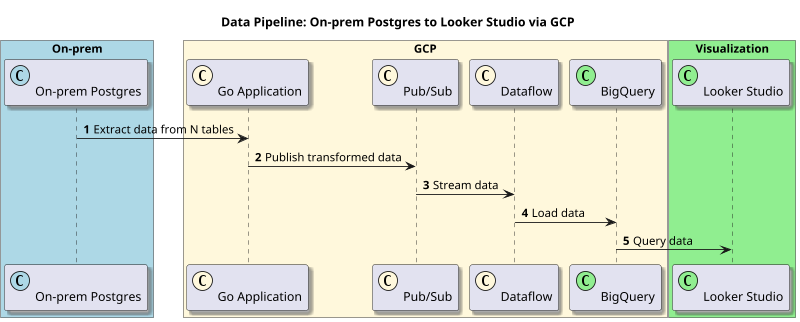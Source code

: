 @startuml

!define GCPIcons https://raw.githubusercontent.com/kevinswiber/puml-gcp-icons/v2.0.0/dist

title Data Pipeline: On-prem Postgres to Looker Studio via GCP

skinparam handwritten false
skinparam shadowing true
scale 800 width
skinparam monochrome false
autonumber

participant "<$CloudSQL>\nOn-prem Postgres" as Postgres <<(C,#ADD8E6)>>
participant "<$CloudRun>\nGo Application" as GoApp <<(C,#FFF8DC)>>
participant "<$CloudPubSub>\nPub/Sub" as PubSub <<(C,#FFF8DC)>>
participant "<$Operations>\nDataflow" as Dataflow <<(C,#FFF8DC)>>
participant "<$BigQuery>\nBigQuery" as BigQuery <<(C,#90EE90)>>
participant "<$LookerStudio>\nLooker Studio" as LookerStudio <<(C,#90EE90)>>

box "On-prem" #ADD8E6
    participant Postgres
end box

box "GCP" #FFF8DC
    participant GoApp
    participant PubSub
    participant Dataflow
    participant BigQuery
end box

box "Visualization" #90EE90
    participant LookerStudio
end box

Postgres -> GoApp : Extract data from N tables
GoApp -> PubSub : Publish transformed data
PubSub -> Dataflow : Stream data
Dataflow -> BigQuery : Load data
BigQuery -> LookerStudio : Query data

@enduml
